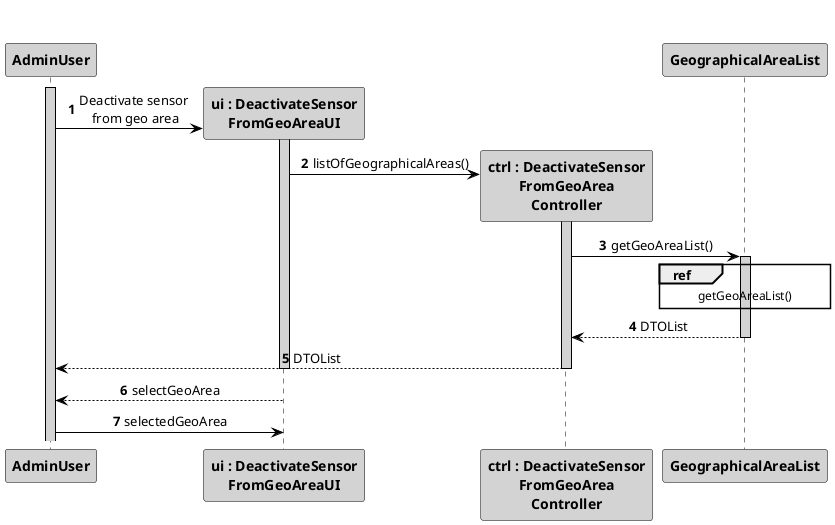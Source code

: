 @startuml
autonumber
skinparam sequenceMessageAlign center
skinparam sequence {
	ArrowColor Black
	ActorBorderColor DarkBlue
	LifeLineBorderColor black
	LifeLineBackgroundColor LightGrey

	ParticipantBorderColor Black
	ParticipantBackgroundColor LightGrey
	ParticipantFontStyle Bold

	ActorBackgroundColor DimGrey
	ActorFontColor DeepSkyBlue
	ActorFontStyle Bold
	ActorFontSize 17
	ActorFontName Aapex
}

activate AdminUser
actor AdminUser

AdminUser -> "ui : DeactivateSensor\nFromGeoAreaUI" **: Deactivate sensor \nfrom geo area
activate "ui : DeactivateSensor\nFromGeoAreaUI"
"ui : DeactivateSensor\nFromGeoAreaUI" -> "ctrl : DeactivateSensor\nFromGeoArea\nController" **: listOfGeographicalAreas()
activate "ctrl : DeactivateSensor\nFromGeoArea\nController"

"ctrl : DeactivateSensor\nFromGeoArea\nController" -> "GeographicalAreaList": getGeoAreaList()
activate "GeographicalAreaList"
ref over "GeographicalAreaList"
getGeoAreaList()
end
"GeographicalAreaList" --> "ctrl : DeactivateSensor\nFromGeoArea\nController": DTOList
deactivate "GeographicalAreaList"
"ctrl : DeactivateSensor\nFromGeoArea\nController" --> AdminUser: DTOList
deactivate "ui : DeactivateSensor\nFromGeoAreaUI"
deactivate "ctrl : DeactivateSensor\nFromGeoArea\nController"

deactivate "ui : DeactivateSensor\nFromGeoAreaUI"


"ui : DeactivateSensor\nFromGeoAreaUI" --> AdminUser: selectGeoArea
deactivate "ui : DeactivateSensor\nFromGeoAreaUI"
AdminUser -> "ui : DeactivateSensor\nFromGeoAreaUI": selectedGeoArea




@enduml